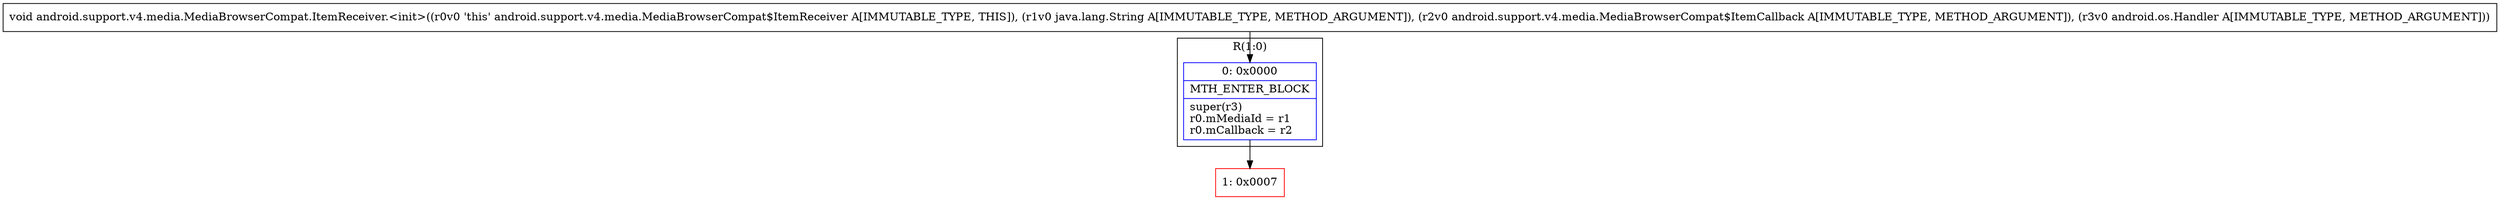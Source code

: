 digraph "CFG forandroid.support.v4.media.MediaBrowserCompat.ItemReceiver.\<init\>(Ljava\/lang\/String;Landroid\/support\/v4\/media\/MediaBrowserCompat$ItemCallback;Landroid\/os\/Handler;)V" {
subgraph cluster_Region_1800341536 {
label = "R(1:0)";
node [shape=record,color=blue];
Node_0 [shape=record,label="{0\:\ 0x0000|MTH_ENTER_BLOCK\l|super(r3)\lr0.mMediaId = r1\lr0.mCallback = r2\l}"];
}
Node_1 [shape=record,color=red,label="{1\:\ 0x0007}"];
MethodNode[shape=record,label="{void android.support.v4.media.MediaBrowserCompat.ItemReceiver.\<init\>((r0v0 'this' android.support.v4.media.MediaBrowserCompat$ItemReceiver A[IMMUTABLE_TYPE, THIS]), (r1v0 java.lang.String A[IMMUTABLE_TYPE, METHOD_ARGUMENT]), (r2v0 android.support.v4.media.MediaBrowserCompat$ItemCallback A[IMMUTABLE_TYPE, METHOD_ARGUMENT]), (r3v0 android.os.Handler A[IMMUTABLE_TYPE, METHOD_ARGUMENT])) }"];
MethodNode -> Node_0;
Node_0 -> Node_1;
}


